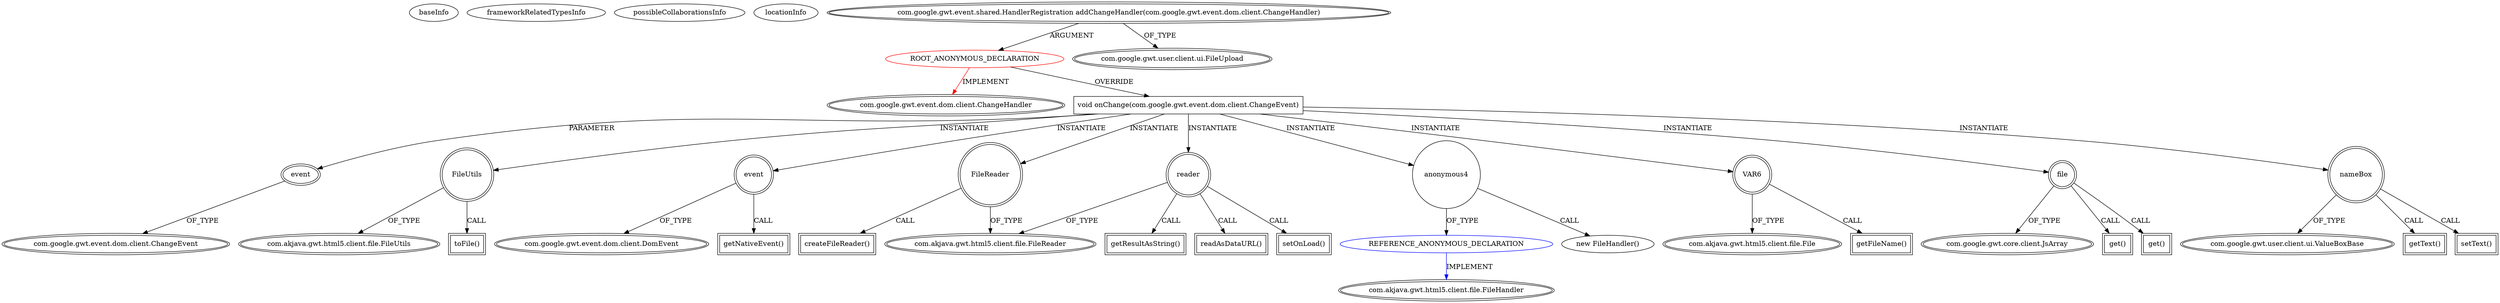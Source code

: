 digraph {
baseInfo[graphId=563,category="extension_graph",isAnonymous=true,possibleRelation=true]
frameworkRelatedTypesInfo[0="com.google.gwt.event.dom.client.ChangeHandler"]
possibleCollaborationsInfo[0="563~OVERRIDING_METHOD_DECLARATION-INSTANTIATION-~com.google.gwt.event.dom.client.ChangeHandler ~com.akjava.gwt.html5.client.file.FileHandler ~true~true"]
locationInfo[projectName="akjava-GWT-Hangouts",filePath="/akjava-GWT-Hangouts/GWT-Hangouts-master/apps/sound-player/src/com/akjava/gwt/hangout/soundplayer/client/HangoutSoundPlayer.java",contextSignature="void onApiReady()",graphId="563"]
0[label="ROOT_ANONYMOUS_DECLARATION",vertexType="ROOT_ANONYMOUS_DECLARATION",isFrameworkType=false,color=red]
1[label="com.google.gwt.event.dom.client.ChangeHandler",vertexType="FRAMEWORK_INTERFACE_TYPE",isFrameworkType=true,peripheries=2]
2[label="com.google.gwt.event.shared.HandlerRegistration addChangeHandler(com.google.gwt.event.dom.client.ChangeHandler)",vertexType="OUTSIDE_CALL",isFrameworkType=true,peripheries=2]
3[label="com.google.gwt.user.client.ui.FileUpload",vertexType="FRAMEWORK_CLASS_TYPE",isFrameworkType=true,peripheries=2]
4[label="void onChange(com.google.gwt.event.dom.client.ChangeEvent)",vertexType="OVERRIDING_METHOD_DECLARATION",isFrameworkType=false,shape=box]
5[label="event",vertexType="PARAMETER_DECLARATION",isFrameworkType=true,peripheries=2]
6[label="com.google.gwt.event.dom.client.ChangeEvent",vertexType="FRAMEWORK_CLASS_TYPE",isFrameworkType=true,peripheries=2]
7[label="FileUtils",vertexType="VARIABLE_EXPRESION",isFrameworkType=true,peripheries=2,shape=circle]
9[label="com.akjava.gwt.html5.client.file.FileUtils",vertexType="FRAMEWORK_CLASS_TYPE",isFrameworkType=true,peripheries=2]
8[label="toFile()",vertexType="INSIDE_CALL",isFrameworkType=true,peripheries=2,shape=box]
10[label="event",vertexType="VARIABLE_EXPRESION",isFrameworkType=true,peripheries=2,shape=circle]
12[label="com.google.gwt.event.dom.client.DomEvent",vertexType="FRAMEWORK_CLASS_TYPE",isFrameworkType=true,peripheries=2]
11[label="getNativeEvent()",vertexType="INSIDE_CALL",isFrameworkType=true,peripheries=2,shape=box]
13[label="FileReader",vertexType="VARIABLE_EXPRESION",isFrameworkType=true,peripheries=2,shape=circle]
15[label="com.akjava.gwt.html5.client.file.FileReader",vertexType="FRAMEWORK_CLASS_TYPE",isFrameworkType=true,peripheries=2]
14[label="createFileReader()",vertexType="INSIDE_CALL",isFrameworkType=true,peripheries=2,shape=box]
16[label="reader",vertexType="VARIABLE_EXPRESION",isFrameworkType=true,peripheries=2,shape=circle]
17[label="setOnLoad()",vertexType="INSIDE_CALL",isFrameworkType=true,peripheries=2,shape=box]
20[label="anonymous4",vertexType="VARIABLE_EXPRESION",isFrameworkType=false,shape=circle]
21[label="REFERENCE_ANONYMOUS_DECLARATION",vertexType="REFERENCE_ANONYMOUS_DECLARATION",isFrameworkType=false,color=blue]
22[label="com.akjava.gwt.html5.client.file.FileHandler",vertexType="FRAMEWORK_INTERFACE_TYPE",isFrameworkType=true,peripheries=2]
19[label="new FileHandler()",vertexType="CONSTRUCTOR_CALL",isFrameworkType=false]
24[label="getResultAsString()",vertexType="INSIDE_CALL",isFrameworkType=true,peripheries=2,shape=box]
25[label="VAR6",vertexType="VARIABLE_EXPRESION",isFrameworkType=true,peripheries=2,shape=circle]
27[label="com.akjava.gwt.html5.client.file.File",vertexType="FRAMEWORK_CLASS_TYPE",isFrameworkType=true,peripheries=2]
26[label="getFileName()",vertexType="INSIDE_CALL",isFrameworkType=true,peripheries=2,shape=box]
28[label="file",vertexType="VARIABLE_EXPRESION",isFrameworkType=true,peripheries=2,shape=circle]
30[label="com.google.gwt.core.client.JsArray",vertexType="FRAMEWORK_CLASS_TYPE",isFrameworkType=true,peripheries=2]
29[label="get()",vertexType="INSIDE_CALL",isFrameworkType=true,peripheries=2,shape=box]
31[label="nameBox",vertexType="VARIABLE_EXPRESION",isFrameworkType=true,peripheries=2,shape=circle]
33[label="com.google.gwt.user.client.ui.ValueBoxBase",vertexType="FRAMEWORK_CLASS_TYPE",isFrameworkType=true,peripheries=2]
32[label="getText()",vertexType="INSIDE_CALL",isFrameworkType=true,peripheries=2,shape=box]
35[label="setText()",vertexType="INSIDE_CALL",isFrameworkType=true,peripheries=2,shape=box]
37[label="readAsDataURL()",vertexType="INSIDE_CALL",isFrameworkType=true,peripheries=2,shape=box]
39[label="get()",vertexType="INSIDE_CALL",isFrameworkType=true,peripheries=2,shape=box]
0->1[label="IMPLEMENT",color=red]
2->0[label="ARGUMENT"]
2->3[label="OF_TYPE"]
0->4[label="OVERRIDE"]
5->6[label="OF_TYPE"]
4->5[label="PARAMETER"]
4->7[label="INSTANTIATE"]
7->9[label="OF_TYPE"]
7->8[label="CALL"]
4->10[label="INSTANTIATE"]
10->12[label="OF_TYPE"]
10->11[label="CALL"]
4->13[label="INSTANTIATE"]
13->15[label="OF_TYPE"]
13->14[label="CALL"]
4->16[label="INSTANTIATE"]
16->15[label="OF_TYPE"]
16->17[label="CALL"]
4->20[label="INSTANTIATE"]
21->22[label="IMPLEMENT",color=blue]
20->21[label="OF_TYPE"]
20->19[label="CALL"]
16->24[label="CALL"]
4->25[label="INSTANTIATE"]
25->27[label="OF_TYPE"]
25->26[label="CALL"]
4->28[label="INSTANTIATE"]
28->30[label="OF_TYPE"]
28->29[label="CALL"]
4->31[label="INSTANTIATE"]
31->33[label="OF_TYPE"]
31->32[label="CALL"]
31->35[label="CALL"]
16->37[label="CALL"]
28->39[label="CALL"]
}
